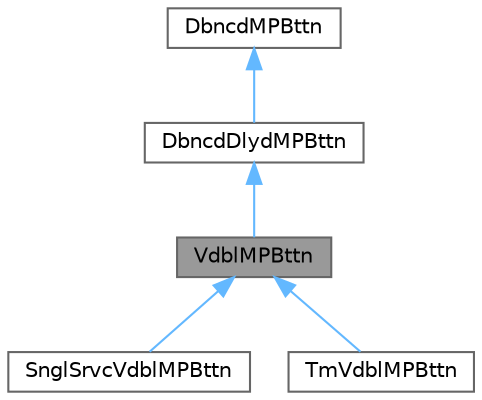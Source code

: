 digraph "VdblMPBttn"
{
 // LATEX_PDF_SIZE
  bgcolor="transparent";
  edge [fontname=Helvetica,fontsize=10,labelfontname=Helvetica,labelfontsize=10];
  node [fontname=Helvetica,fontsize=10,shape=box,height=0.2,width=0.4];
  Node1 [id="Node000001",label="VdblMPBttn",height=0.2,width=0.4,color="gray40", fillcolor="grey60", style="filled", fontcolor="black",tooltip="Abstract class, base to model Voidable DD-MPBs (VDD-MPB)."];
  Node2 -> Node1 [id="edge1_Node000001_Node000002",dir="back",color="steelblue1",style="solid",tooltip=" "];
  Node2 [id="Node000002",label="DbncdDlydMPBttn",height=0.2,width=0.4,color="gray40", fillcolor="white", style="filled",URL="$class_dbncd_dlyd_m_p_bttn.html",tooltip="Models a Debounced Delayed MPB (DD-MPB)."];
  Node3 -> Node2 [id="edge2_Node000002_Node000003",dir="back",color="steelblue1",style="solid",tooltip=" "];
  Node3 [id="Node000003",label="DbncdMPBttn",height=0.2,width=0.4,color="gray40", fillcolor="white", style="filled",URL="$class_dbncd_m_p_bttn.html",tooltip="Base class, models a Debounced Momentary Push Button (D-MPB)."];
  Node1 -> Node4 [id="edge3_Node000001_Node000004",dir="back",color="steelblue1",style="solid",tooltip=" "];
  Node4 [id="Node000004",label="SnglSrvcVdblMPBttn",height=0.2,width=0.4,color="gray40", fillcolor="white", style="filled",URL="$class_sngl_srvc_vdbl_m_p_bttn.html",tooltip="Models a Single Service Voidable DD-MPB a.k.a. Trigger switch (SSVDD-MPB)"];
  Node1 -> Node5 [id="edge4_Node000001_Node000005",dir="back",color="steelblue1",style="solid",tooltip=" "];
  Node5 [id="Node000005",label="TmVdblMPBttn",height=0.2,width=0.4,color="gray40", fillcolor="white", style="filled",URL="$class_tm_vdbl_m_p_bttn.html",tooltip="Models a Time Voidable DD-MPB, a.k.a. Anti-tampering switch (TVDD-MPB)"];
}
